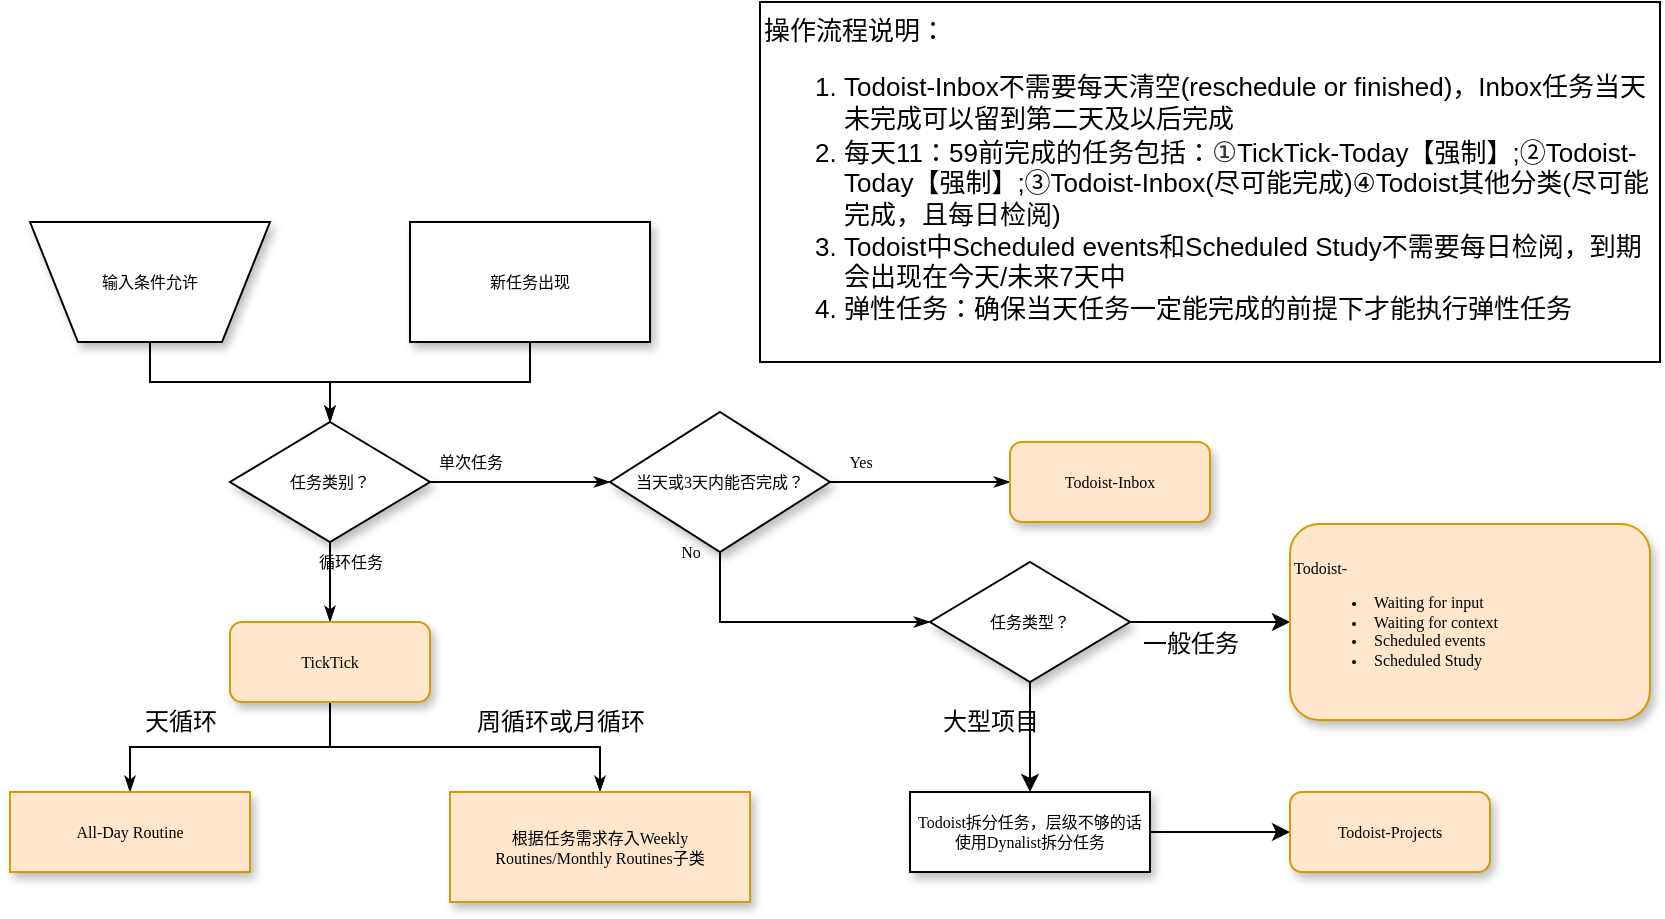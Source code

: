 <mxfile version="11.1.4" type="github"><diagram name="Page-1" id="edf60f1a-56cd-e834-aa8a-f176f3a09ee4"><mxGraphModel dx="1038" dy="591" grid="1" gridSize="10" guides="1" tooltips="1" connect="1" arrows="1" fold="1" page="1" pageScale="1" pageWidth="1100" pageHeight="850" background="#ffffff" math="0" shadow="0"><root><mxCell id="0"/><mxCell id="1" parent="0"/><mxCell id="60e70716793133e9-31" style="edgeStyle=orthogonalEdgeStyle;rounded=0;html=1;labelBackgroundColor=none;startSize=5;endArrow=classicThin;endFill=1;endSize=5;jettySize=auto;orthogonalLoop=1;strokeColor=#000000;strokeWidth=1;fontFamily=Verdana;fontSize=8;fontColor=#000000;" parent="1" source="60e70716793133e9-2" target="60e70716793133e9-5" edge="1"><mxGeometry relative="1" as="geometry"/></mxCell><mxCell id="60e70716793133e9-2" value="输入条件允许" style="shape=trapezoid;whiteSpace=wrap;html=1;rounded=0;shadow=1;labelBackgroundColor=none;strokeColor=#000000;strokeWidth=1;fillColor=#ffffff;fontFamily=Verdana;fontSize=8;fontColor=#000000;align=center;flipV=1;" parent="1" vertex="1"><mxGeometry x="100" y="120" width="120" height="60" as="geometry"/></mxCell><mxCell id="60e70716793133e9-32" style="edgeStyle=orthogonalEdgeStyle;rounded=0;html=1;labelBackgroundColor=none;startSize=5;endArrow=classicThin;endFill=1;endSize=5;jettySize=auto;orthogonalLoop=1;strokeColor=#000000;strokeWidth=1;fontFamily=Verdana;fontSize=8;fontColor=#000000;" parent="1" source="60e70716793133e9-4" target="60e70716793133e9-5" edge="1"><mxGeometry relative="1" as="geometry"/></mxCell><mxCell id="60e70716793133e9-4" value="新任务出现" style="rounded=0;whiteSpace=wrap;html=1;shadow=1;labelBackgroundColor=none;strokeColor=#000000;strokeWidth=1;fillColor=#ffffff;fontFamily=Verdana;fontSize=8;fontColor=#000000;align=center;" parent="1" vertex="1"><mxGeometry x="290" y="120" width="120" height="60" as="geometry"/></mxCell><mxCell id="60e70716793133e9-33" value="单次任务" style="edgeStyle=orthogonalEdgeStyle;rounded=0;html=1;labelBackgroundColor=none;startSize=5;endArrow=classicThin;endFill=1;endSize=5;jettySize=auto;orthogonalLoop=1;strokeColor=#000000;strokeWidth=1;fontFamily=Verdana;fontSize=8;fontColor=#000000;" parent="1" source="60e70716793133e9-5" target="60e70716793133e9-7" edge="1"><mxGeometry x="-0.556" y="10" relative="1" as="geometry"><mxPoint as="offset"/></mxGeometry></mxCell><mxCell id="60e70716793133e9-37" value="循环任务" style="edgeStyle=orthogonalEdgeStyle;rounded=0;html=1;labelBackgroundColor=none;startSize=5;endArrow=classicThin;endFill=1;endSize=5;jettySize=auto;orthogonalLoop=1;strokeColor=#000000;strokeWidth=1;fontFamily=Verdana;fontSize=8;fontColor=#000000;" parent="1" source="60e70716793133e9-5" edge="1"><mxGeometry x="-0.5" y="10" relative="1" as="geometry"><mxPoint as="offset"/><mxPoint x="250" y="320" as="targetPoint"/></mxGeometry></mxCell><mxCell id="60e70716793133e9-5" value="任务类别？" style="rhombus;whiteSpace=wrap;html=1;rounded=0;shadow=1;labelBackgroundColor=none;strokeColor=#000000;strokeWidth=1;fillColor=#ffffff;fontFamily=Verdana;fontSize=8;fontColor=#000000;align=center;" parent="1" vertex="1"><mxGeometry x="200" y="220" width="100" height="60" as="geometry"/></mxCell><mxCell id="60e70716793133e9-34" value="Yes" style="edgeStyle=orthogonalEdgeStyle;rounded=0;html=1;labelBackgroundColor=none;startSize=5;endArrow=classicThin;endFill=1;endSize=5;jettySize=auto;orthogonalLoop=1;strokeColor=#000000;strokeWidth=1;fontFamily=Verdana;fontSize=8;fontColor=#000000;" parent="1" source="60e70716793133e9-7" target="60e70716793133e9-8" edge="1"><mxGeometry x="-0.667" y="10" relative="1" as="geometry"><mxPoint as="offset"/></mxGeometry></mxCell><mxCell id="60e70716793133e9-35" value="No" style="edgeStyle=orthogonalEdgeStyle;rounded=0;html=1;labelBackgroundColor=none;startSize=5;endArrow=classicThin;endFill=1;endSize=5;jettySize=auto;orthogonalLoop=1;strokeColor=#000000;strokeWidth=1;fontFamily=Verdana;fontSize=8;fontColor=#000000;entryX=0;entryY=0.5;entryDx=0;entryDy=0;" parent="1" source="60e70716793133e9-7" target="tS239xRcwZpwQjU7Gq7J-2" edge="1"><mxGeometry x="-0.5" y="38" relative="1" as="geometry"><mxPoint x="440" y="300" as="targetPoint"/><Array as="points"><mxPoint x="445" y="320"/></Array><mxPoint x="-15" y="3" as="offset"/></mxGeometry></mxCell><mxCell id="60e70716793133e9-7" value="当天或3天内能否完成？" style="rhombus;whiteSpace=wrap;html=1;rounded=0;shadow=1;labelBackgroundColor=none;strokeColor=#000000;strokeWidth=1;fillColor=#ffffff;fontFamily=Verdana;fontSize=8;fontColor=#000000;align=center;" parent="1" vertex="1"><mxGeometry x="390" y="215" width="110" height="70" as="geometry"/></mxCell><mxCell id="60e70716793133e9-8" value="Todoist-Inbox" style="rounded=1;whiteSpace=wrap;html=1;shadow=1;labelBackgroundColor=none;strokeColor=#d79b00;strokeWidth=1;fillColor=#ffe6cc;fontFamily=Verdana;fontSize=8;align=center;" parent="1" vertex="1"><mxGeometry x="590" y="230" width="100" height="40" as="geometry"/></mxCell><mxCell id="60e70716793133e9-39" style="edgeStyle=orthogonalEdgeStyle;rounded=0;html=1;labelBackgroundColor=none;startSize=5;endArrow=classicThin;endFill=1;endSize=5;jettySize=auto;orthogonalLoop=1;strokeColor=#000000;strokeWidth=1;fontFamily=Verdana;fontSize=8;fontColor=#000000;exitX=0.5;exitY=1;exitDx=0;exitDy=0;" parent="1" source="UQmH98ZNGIYGVpb3MXUK-2" target="60e70716793133e9-12" edge="1"><mxGeometry relative="1" as="geometry"/></mxCell><mxCell id="tS239xRcwZpwQjU7Gq7J-4" value="" style="edgeStyle=orthogonalEdgeStyle;rounded=0;orthogonalLoop=1;jettySize=auto;html=1;" parent="1" source="60e70716793133e9-10" target="UQmH98ZNGIYGVpb3MXUK-10" edge="1"><mxGeometry relative="1" as="geometry"/></mxCell><mxCell id="60e70716793133e9-10" value="Todoist拆分任务，层级不够的话使用Dynalist拆分任务" style="whiteSpace=wrap;html=1;rounded=0;shadow=1;labelBackgroundColor=none;strokeColor=#000000;strokeWidth=1;fillColor=#ffffff;fontFamily=Verdana;fontSize=8;fontColor=#000000;align=center;" parent="1" vertex="1"><mxGeometry x="540" y="405" width="120" height="40" as="geometry"/></mxCell><mxCell id="60e70716793133e9-40" style="edgeStyle=orthogonalEdgeStyle;rounded=0;html=1;labelBackgroundColor=none;startSize=5;endArrow=classicThin;endFill=1;endSize=5;jettySize=auto;orthogonalLoop=1;strokeColor=#000000;strokeWidth=1;fontFamily=Verdana;fontSize=8;fontColor=#000000;exitX=0.5;exitY=1;exitDx=0;exitDy=0;" parent="1" source="UQmH98ZNGIYGVpb3MXUK-2" target="60e70716793133e9-13" edge="1"><mxGeometry relative="1" as="geometry"/></mxCell><mxCell id="60e70716793133e9-12" value="根据任务需求存入Weekly Routines/Monthly Routines子类" style="whiteSpace=wrap;html=1;rounded=0;shadow=1;labelBackgroundColor=none;strokeColor=#d79b00;strokeWidth=1;fillColor=#ffe6cc;fontFamily=Verdana;fontSize=8;align=center;spacing=6;" parent="1" vertex="1"><mxGeometry x="310" y="405" width="150" height="55" as="geometry"/></mxCell><mxCell id="60e70716793133e9-13" value="All-Day Routine" style="whiteSpace=wrap;html=1;rounded=0;shadow=1;labelBackgroundColor=none;strokeColor=#d79b00;strokeWidth=1;fillColor=#ffe6cc;fontFamily=Verdana;fontSize=8;align=center;" parent="1" vertex="1"><mxGeometry x="90" y="405" width="120" height="40" as="geometry"/></mxCell><mxCell id="UQmH98ZNGIYGVpb3MXUK-2" value="TickTick" style="rounded=1;whiteSpace=wrap;html=1;shadow=1;labelBackgroundColor=none;strokeColor=#d79b00;strokeWidth=1;fillColor=#ffe6cc;fontFamily=Verdana;fontSize=8;align=center;" parent="1" vertex="1"><mxGeometry x="200" y="320" width="100" height="40" as="geometry"/></mxCell><mxCell id="UQmH98ZNGIYGVpb3MXUK-4" value="天循环" style="text;html=1;resizable=0;autosize=1;align=center;verticalAlign=middle;points=[];fillColor=none;strokeColor=none;rounded=0;" parent="1" vertex="1"><mxGeometry x="150" y="360" width="50" height="20" as="geometry"/></mxCell><mxCell id="UQmH98ZNGIYGVpb3MXUK-7" value="周循环或月循环" style="text;html=1;resizable=0;autosize=1;align=center;verticalAlign=middle;points=[];fillColor=none;strokeColor=none;rounded=0;" parent="1" vertex="1"><mxGeometry x="315" y="360" width="100" height="20" as="geometry"/></mxCell><mxCell id="UQmH98ZNGIYGVpb3MXUK-10" value="Todoist-Projects" style="rounded=1;whiteSpace=wrap;html=1;shadow=1;labelBackgroundColor=none;strokeColor=#d79b00;strokeWidth=1;fillColor=#ffe6cc;fontFamily=Verdana;fontSize=8;align=center;" parent="1" vertex="1"><mxGeometry x="730" y="405" width="100" height="40" as="geometry"/></mxCell><mxCell id="tS239xRcwZpwQjU7Gq7J-3" value="" style="edgeStyle=orthogonalEdgeStyle;rounded=0;orthogonalLoop=1;jettySize=auto;html=1;" parent="1" source="tS239xRcwZpwQjU7Gq7J-2" target="60e70716793133e9-10" edge="1"><mxGeometry relative="1" as="geometry"/></mxCell><mxCell id="tS239xRcwZpwQjU7Gq7J-8" value="" style="edgeStyle=orthogonalEdgeStyle;rounded=0;orthogonalLoop=1;jettySize=auto;html=1;" parent="1" source="tS239xRcwZpwQjU7Gq7J-2" edge="1"><mxGeometry relative="1" as="geometry"><mxPoint x="730" y="320" as="targetPoint"/></mxGeometry></mxCell><mxCell id="tS239xRcwZpwQjU7Gq7J-2" value="任务类型？" style="rhombus;whiteSpace=wrap;html=1;rounded=0;shadow=1;labelBackgroundColor=none;strokeColor=#000000;strokeWidth=1;fillColor=#ffffff;fontFamily=Verdana;fontSize=8;fontColor=#000000;align=center;" parent="1" vertex="1"><mxGeometry x="550" y="290" width="100" height="60" as="geometry"/></mxCell><mxCell id="tS239xRcwZpwQjU7Gq7J-5" value="大型项目" style="text;html=1;resizable=0;autosize=1;align=center;verticalAlign=middle;points=[];fillColor=none;strokeColor=none;rounded=0;" parent="1" vertex="1"><mxGeometry x="550" y="360" width="60" height="20" as="geometry"/></mxCell><mxCell id="tS239xRcwZpwQjU7Gq7J-9" value="Todoist-&lt;br&gt;&lt;ul&gt;&lt;li&gt;Waiting for input&lt;/li&gt;&lt;li&gt;Waiting for context&lt;/li&gt;&lt;li&gt;Scheduled events&lt;/li&gt;&lt;li&gt;Scheduled Study&lt;/li&gt;&lt;/ul&gt;" style="rounded=1;whiteSpace=wrap;html=1;shadow=1;labelBackgroundColor=none;strokeColor=#d79b00;strokeWidth=1;fillColor=#ffe6cc;fontFamily=Verdana;fontSize=8;align=left;" parent="1" vertex="1"><mxGeometry x="730" y="271" width="180" height="98" as="geometry"/></mxCell><mxCell id="tS239xRcwZpwQjU7Gq7J-11" value="一般任务" style="text;html=1;resizable=0;autosize=1;align=center;verticalAlign=middle;points=[];fillColor=none;strokeColor=none;rounded=0;" parent="1" vertex="1"><mxGeometry x="650" y="320.5" width="60" height="20" as="geometry"/></mxCell><mxCell id="7SCCTrZUKQKWJHzBVQaN-2" value="操作流程说明：&lt;br style=&quot;font-size: 13px&quot;&gt;&lt;ol style=&quot;font-size: 13px&quot;&gt;&lt;li style=&quot;font-size: 13px&quot;&gt;Todoist-Inbox不需要每天清空(reschedule or finished)，Inbox任务当天未完成可以留到第二天及以后完成&lt;/li&gt;&lt;li style=&quot;font-size: 13px&quot;&gt;每天11：59前完成的任务包括：&lt;span style=&quot;color: rgb(51 , 51 , 51) ; font-family: &amp;#34;verdana&amp;#34; , &amp;#34;arial&amp;#34; , &amp;#34;tahoma&amp;#34; ; font-size: 14px ; background-color: rgb(255 , 255 , 255)&quot;&gt;①&lt;/span&gt;TickTick-Today【强制】;②Todoist-Today【强制】;③Todoist-Inbox(尽可能完成)④Todoist其他分类(尽可能完成，且每日检阅)&lt;/li&gt;&lt;li style=&quot;font-size: 13px&quot;&gt;Todoist中Scheduled events和Scheduled Study不需要每日检阅，到期会出现在今天/未来7天中&lt;/li&gt;&lt;li style=&quot;font-size: 13px&quot;&gt;弹性任务：确保当天任务一定能完成的前提下才能执行弹性任务&lt;/li&gt;&lt;/ol&gt;" style="rounded=0;whiteSpace=wrap;html=1;align=left;fontSize=13;" parent="1" vertex="1"><mxGeometry x="465" y="10" width="450" height="180" as="geometry"/></mxCell></root></mxGraphModel></diagram></mxfile>
